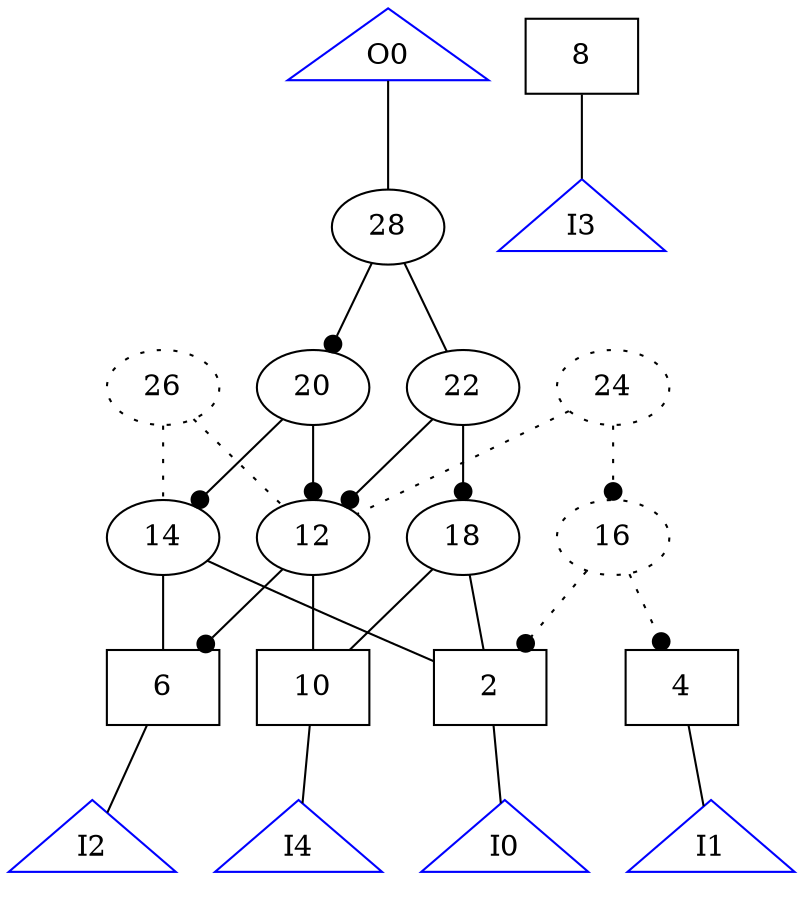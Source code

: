 digraph "aig" {
I0[shape=triangle,color=blue];
"2"[shape=box];
"2"->I0[arrowhead=none];
I1[shape=triangle,color=blue];
"4"[shape=box];
"4"->I1[arrowhead=none];
I2[shape=triangle,color=blue];
"6"[shape=box];
"6"->I2[arrowhead=none];
I3[shape=triangle,color=blue];
"8"[shape=box];
"8"->I3[arrowhead=none];
I4[shape=triangle,color=blue];
"10"[shape=box];
"10"->I4[arrowhead=none];
"12"[style=solid];
"12"->"6"[arrowhead=dot];
"12"->"10"[arrowhead=none];
"14"[style=solid];
"14"->"2"[arrowhead=none];
"14"->"6"[arrowhead=none];
"16"[style=dotted];
"16"->"2"[arrowhead=dot,style=dotted];
"16"->"4"[arrowhead=dot,style=dotted];
"18"[style=solid];
"18"->"2"[arrowhead=none];
"18"->"10"[arrowhead=none];
"20"[style=solid];
"20"->"12"[arrowhead=dot];
"20"->"14"[arrowhead=dot];
"22"[style=solid];
"22"->"12"[arrowhead=dot];
"22"->"18"[arrowhead=dot];
"24"[style=dotted];
"24"->"12"[arrowhead=none,style=dotted];
"24"->"16"[arrowhead=dot,style=dotted];
"26"[style=dotted];
"26"->"12"[arrowhead=none,style=dotted];
"26"->"14"[arrowhead=none,style=dotted];
"28"[style=solid];
"28"->"20"[arrowhead=dot];
"28"->"22"[arrowhead=none];
O0[shape=triangle,color=blue];
O0->"28"[arrowhead=none];
}